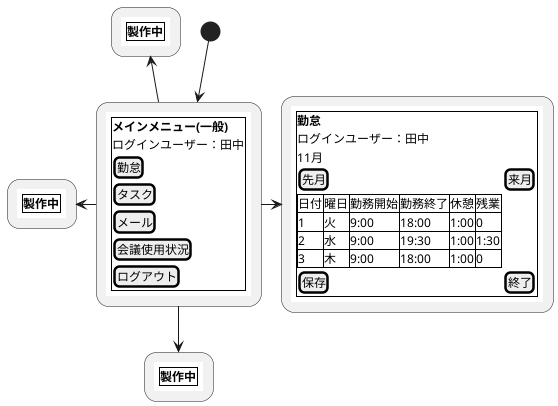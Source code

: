 @startsalt
@startuml
(*) --> "
{{
salt
{+
<b>メインメニュー(一般)
ログインユーザー：田中
[勤怠]
[タスク]
[メール]
[会議使用状況]
[ログアウト]
}
}}
" as subMenu
subMenu -right-> "
{{
salt
{+
<b>勤怠
ログインユーザー：田中
11月
[先月] | [来月] 
{#
日付 | 曜日 | 勤務開始 | 勤務終了 | 休憩 | 残業
1 | 火 | 9:00 | 18:00 | 1:00 | 0
2 | 水 | 9:00 | 19:30 | 1:00 | 1:30
3 | 木 | 9:00 | 18:00 | 1:00 | 0
}
[保存] | [終了]
}
}}
" as subMenu2
subMenu -down-> "
{{
salt
{+
<b>製作中
}
}}
" as subMenu3
subMenu -left-> "
{{
salt
{+
<b>製作中
}
}}
" as subMenu4
subMenu -up-> "
{{
salt
{+
<b>製作中
}
}}
"
@enduml
@endsalt